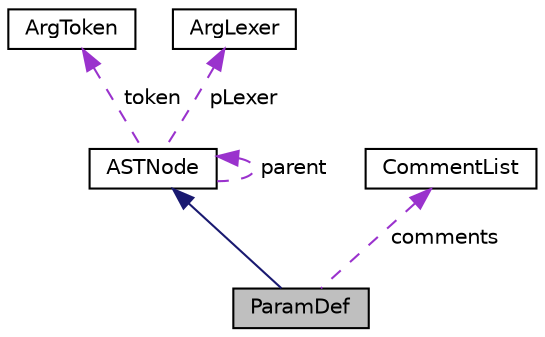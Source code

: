 digraph "ParamDef"
{
  edge [fontname="Helvetica",fontsize="10",labelfontname="Helvetica",labelfontsize="10"];
  node [fontname="Helvetica",fontsize="10",shape=record];
  Node2 [label="ParamDef",height=0.2,width=0.4,color="black", fillcolor="grey75", style="filled", fontcolor="black"];
  Node3 -> Node2 [dir="back",color="midnightblue",fontsize="10",style="solid",fontname="Helvetica"];
  Node3 [label="ASTNode",height=0.2,width=0.4,color="black", fillcolor="white", style="filled",URL="$classASTNode.html"];
  Node4 -> Node3 [dir="back",color="darkorchid3",fontsize="10",style="dashed",label=" token" ,fontname="Helvetica"];
  Node4 [label="ArgToken",height=0.2,width=0.4,color="black", fillcolor="white", style="filled",URL="$classArgToken.html"];
  Node5 -> Node3 [dir="back",color="darkorchid3",fontsize="10",style="dashed",label=" pLexer" ,fontname="Helvetica"];
  Node5 [label="ArgLexer",height=0.2,width=0.4,color="black", fillcolor="white", style="filled",URL="$classArgLexer.html"];
  Node3 -> Node3 [dir="back",color="darkorchid3",fontsize="10",style="dashed",label=" parent" ,fontname="Helvetica"];
  Node6 -> Node2 [dir="back",color="darkorchid3",fontsize="10",style="dashed",label=" comments" ,fontname="Helvetica"];
  Node6 [label="CommentList",height=0.2,width=0.4,color="black", fillcolor="white", style="filled",URL="$classCommentList.html"];
}
